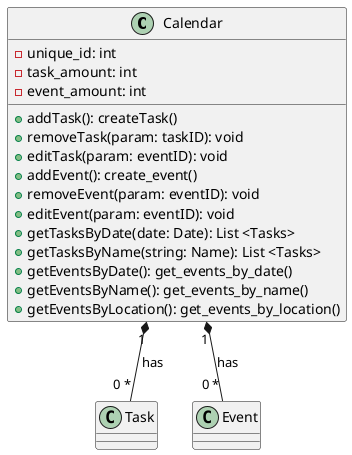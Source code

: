@startuml

class Calendar {
  -unique_id: int  
  -task_amount: int
  -event_amount: int
  +addTask(): createTask()
  +removeTask(param: taskID): void
  +editTask(param: eventID): void
  +addEvent(): create_event()
  +removeEvent(param: eventID): void
  +editEvent(param: eventID): void
  +getTasksByDate(date: Date): List <Tasks>
  +getTasksByName(string: Name): List <Tasks>
  +getEventsByDate(): get_events_by_date()
  +getEventsByName(): get_events_by_name()
  +getEventsByLocation(): get_events_by_location()
}

class Task {
}

class Event {
}

Calendar "1" *-- "0 *" Task : "has"
Calendar "1" *-- "0 *" Event : "has"

@enduml
